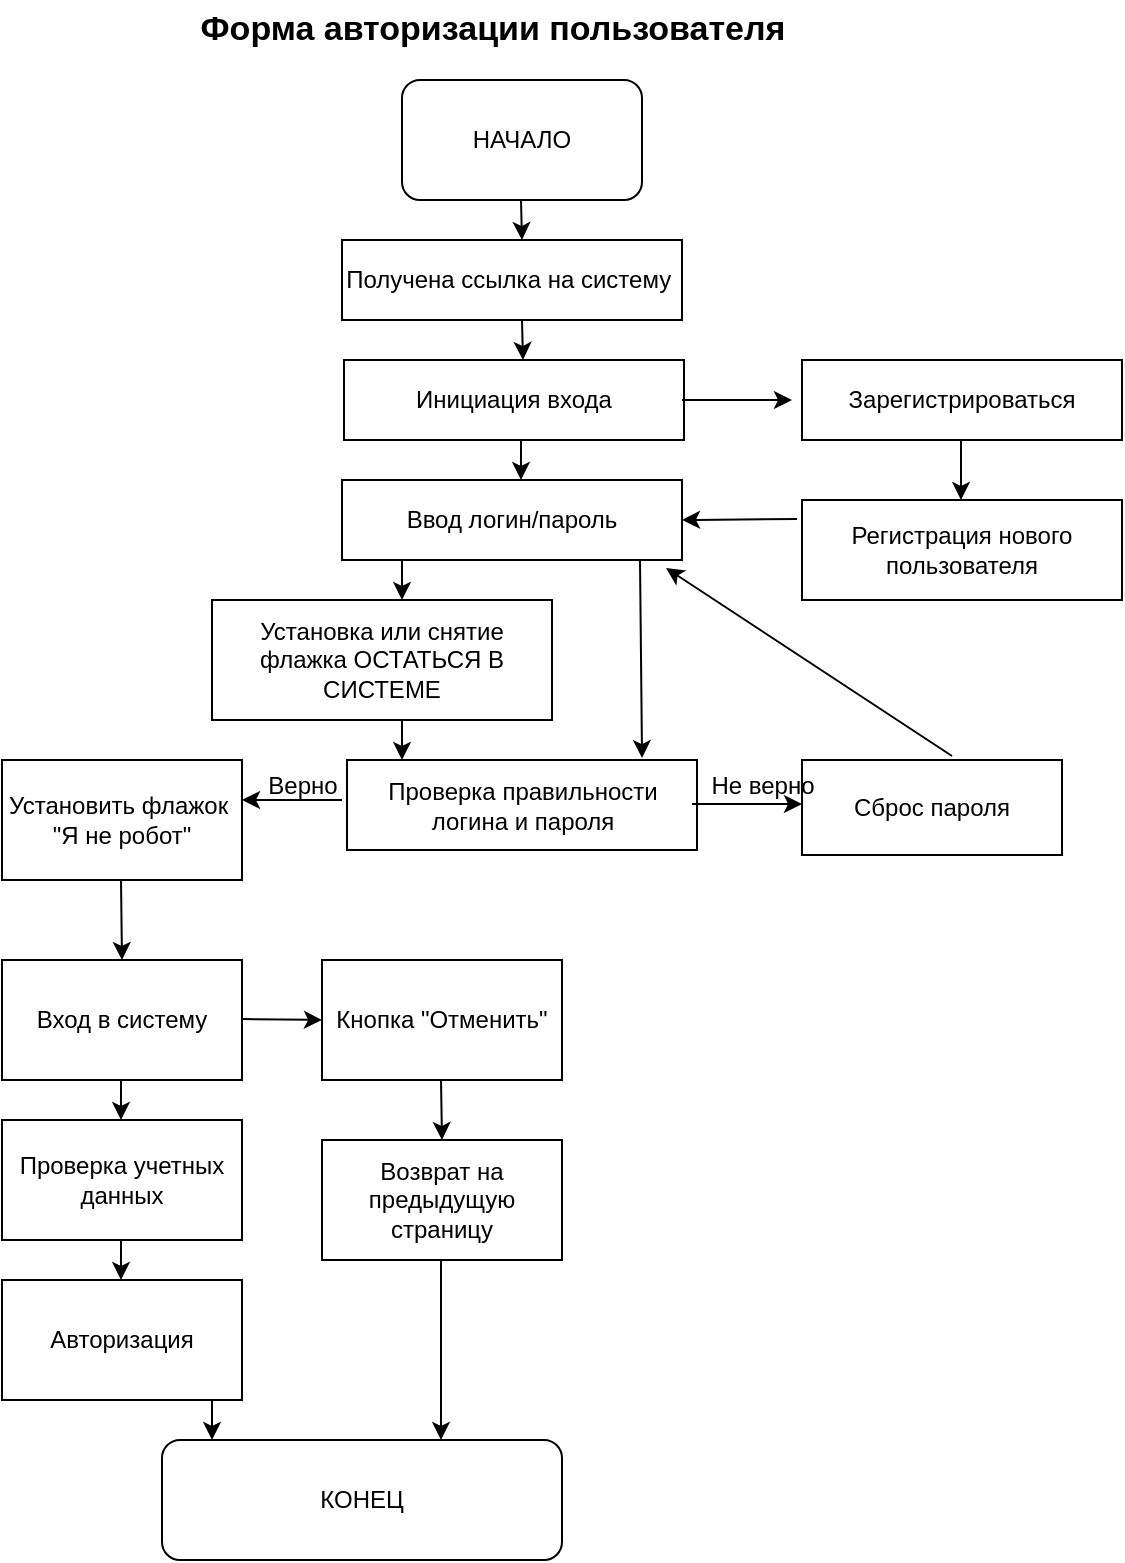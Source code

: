 <mxfile version="22.0.4" type="device">
  <diagram name="Page-1" id="74e2e168-ea6b-b213-b513-2b3c1d86103e">
    <mxGraphModel dx="1072" dy="479" grid="1" gridSize="10" guides="1" tooltips="1" connect="1" arrows="1" fold="1" page="1" pageScale="1" pageWidth="1100" pageHeight="850" background="none" math="0" shadow="0">
      <root>
        <mxCell id="0" />
        <mxCell id="1" parent="0" />
        <mxCell id="kYB5Jxq1olhr4V_9KQuR-1" value="НАЧАЛО" style="rounded=1;whiteSpace=wrap;html=1;" parent="1" vertex="1">
          <mxGeometry x="360" y="40" width="120" height="60" as="geometry" />
        </mxCell>
        <mxCell id="kYB5Jxq1olhr4V_9KQuR-2" value="" style="endArrow=classic;html=1;rounded=0;" parent="1" edge="1">
          <mxGeometry width="50" height="50" relative="1" as="geometry">
            <mxPoint x="419.5" y="100" as="sourcePoint" />
            <mxPoint x="420" y="120" as="targetPoint" />
          </mxGeometry>
        </mxCell>
        <mxCell id="kYB5Jxq1olhr4V_9KQuR-3" value="Получена ссылка на систему&amp;nbsp;" style="rounded=0;whiteSpace=wrap;html=1;" parent="1" vertex="1">
          <mxGeometry x="330" y="120" width="170" height="40" as="geometry" />
        </mxCell>
        <mxCell id="kYB5Jxq1olhr4V_9KQuR-9" value="Инициация входа" style="rounded=0;whiteSpace=wrap;html=1;" parent="1" vertex="1">
          <mxGeometry x="331" y="180" width="170" height="40" as="geometry" />
        </mxCell>
        <mxCell id="kYB5Jxq1olhr4V_9KQuR-10" value="Ввод логин/пароль" style="rounded=0;whiteSpace=wrap;html=1;" parent="1" vertex="1">
          <mxGeometry x="330" y="240" width="170" height="40" as="geometry" />
        </mxCell>
        <mxCell id="kYB5Jxq1olhr4V_9KQuR-18" value="" style="endArrow=classic;html=1;rounded=0;" parent="1" edge="1">
          <mxGeometry width="50" height="50" relative="1" as="geometry">
            <mxPoint x="419.5" y="220" as="sourcePoint" />
            <mxPoint x="419.5" y="240" as="targetPoint" />
          </mxGeometry>
        </mxCell>
        <mxCell id="kYB5Jxq1olhr4V_9KQuR-23" value="" style="endArrow=classic;html=1;rounded=0;entryX=0.843;entryY=-0.022;entryDx=0;entryDy=0;entryPerimeter=0;" parent="1" target="EJgAMB_6fFykSDVaJmyc-7" edge="1">
          <mxGeometry width="50" height="50" relative="1" as="geometry">
            <mxPoint x="479" y="280" as="sourcePoint" />
            <mxPoint x="480" y="370" as="targetPoint" />
          </mxGeometry>
        </mxCell>
        <mxCell id="kYB5Jxq1olhr4V_9KQuR-30" value="" style="endArrow=classic;html=1;rounded=0;" parent="1" edge="1">
          <mxGeometry width="50" height="50" relative="1" as="geometry">
            <mxPoint x="330" y="400" as="sourcePoint" />
            <mxPoint x="280" y="400" as="targetPoint" />
          </mxGeometry>
        </mxCell>
        <mxCell id="kYB5Jxq1olhr4V_9KQuR-42" value="Установка или снятие флажка ОСТАТЬСЯ В СИСТЕМЕ" style="rounded=0;whiteSpace=wrap;html=1;" parent="1" vertex="1">
          <mxGeometry x="265" y="300" width="170" height="60" as="geometry" />
        </mxCell>
        <mxCell id="kYB5Jxq1olhr4V_9KQuR-45" value="Установить флажок&amp;nbsp; &quot;Я не робот&quot;" style="rounded=0;whiteSpace=wrap;html=1;" parent="1" vertex="1">
          <mxGeometry x="160" y="380" width="120" height="60" as="geometry" />
        </mxCell>
        <mxCell id="kYB5Jxq1olhr4V_9KQuR-46" value="" style="endArrow=classic;html=1;rounded=0;" parent="1" edge="1">
          <mxGeometry width="50" height="50" relative="1" as="geometry">
            <mxPoint x="219.5" y="440" as="sourcePoint" />
            <mxPoint x="220" y="480" as="targetPoint" />
          </mxGeometry>
        </mxCell>
        <mxCell id="kYB5Jxq1olhr4V_9KQuR-47" value="Вход в систему" style="rounded=0;whiteSpace=wrap;html=1;" parent="1" vertex="1">
          <mxGeometry x="160" y="480" width="120" height="60" as="geometry" />
        </mxCell>
        <mxCell id="kYB5Jxq1olhr4V_9KQuR-54" value="Кнопка &quot;Отменить&quot;" style="rounded=0;whiteSpace=wrap;html=1;" parent="1" vertex="1">
          <mxGeometry x="320" y="480" width="120" height="60" as="geometry" />
        </mxCell>
        <mxCell id="kYB5Jxq1olhr4V_9KQuR-55" value="Регистрация нового пользователя" style="rounded=0;whiteSpace=wrap;html=1;" parent="1" vertex="1">
          <mxGeometry x="560" y="250" width="160" height="50" as="geometry" />
        </mxCell>
        <mxCell id="kYB5Jxq1olhr4V_9KQuR-65" value="Сброс пароля" style="rounded=0;whiteSpace=wrap;html=1;" parent="1" vertex="1">
          <mxGeometry x="560" y="380" width="130" height="47.5" as="geometry" />
        </mxCell>
        <mxCell id="kYB5Jxq1olhr4V_9KQuR-69" value="Проверка учетных данных" style="rounded=0;whiteSpace=wrap;html=1;" parent="1" vertex="1">
          <mxGeometry x="160" y="560" width="120" height="60" as="geometry" />
        </mxCell>
        <mxCell id="kYB5Jxq1olhr4V_9KQuR-72" value="Авторизация" style="rounded=0;whiteSpace=wrap;html=1;" parent="1" vertex="1">
          <mxGeometry x="160" y="640" width="120" height="60" as="geometry" />
        </mxCell>
        <mxCell id="EJgAMB_6fFykSDVaJmyc-1" value="Форма авторизации пользователя" style="text;html=1;align=center;verticalAlign=middle;resizable=0;points=[];autosize=1;strokeColor=none;fillColor=none;fontStyle=1;fontSize=17;" parent="1" vertex="1">
          <mxGeometry x="245" width="320" height="30" as="geometry" />
        </mxCell>
        <mxCell id="EJgAMB_6fFykSDVaJmyc-2" value="" style="endArrow=classic;html=1;rounded=0;" parent="1" edge="1">
          <mxGeometry width="50" height="50" relative="1" as="geometry">
            <mxPoint x="420" y="160" as="sourcePoint" />
            <mxPoint x="420.5" y="180" as="targetPoint" />
          </mxGeometry>
        </mxCell>
        <mxCell id="EJgAMB_6fFykSDVaJmyc-4" value="" style="endArrow=classic;html=1;rounded=0;" parent="1" edge="1">
          <mxGeometry width="50" height="50" relative="1" as="geometry">
            <mxPoint x="360" y="280" as="sourcePoint" />
            <mxPoint x="360" y="300" as="targetPoint" />
          </mxGeometry>
        </mxCell>
        <mxCell id="EJgAMB_6fFykSDVaJmyc-6" value="" style="endArrow=classic;html=1;rounded=0;" parent="1" edge="1">
          <mxGeometry width="50" height="50" relative="1" as="geometry">
            <mxPoint x="360" y="360" as="sourcePoint" />
            <mxPoint x="360" y="380" as="targetPoint" />
          </mxGeometry>
        </mxCell>
        <mxCell id="EJgAMB_6fFykSDVaJmyc-7" value="Проверка правильности логина и пароля" style="rounded=0;whiteSpace=wrap;html=1;" parent="1" vertex="1">
          <mxGeometry x="332.5" y="380" width="175" height="45" as="geometry" />
        </mxCell>
        <mxCell id="EJgAMB_6fFykSDVaJmyc-8" value="Верно" style="text;html=1;align=center;verticalAlign=middle;resizable=0;points=[];autosize=1;strokeColor=none;fillColor=none;" parent="1" vertex="1">
          <mxGeometry x="280" y="378" width="60" height="30" as="geometry" />
        </mxCell>
        <mxCell id="EJgAMB_6fFykSDVaJmyc-12" value="" style="endArrow=classic;html=1;rounded=0;" parent="1" edge="1">
          <mxGeometry width="50" height="50" relative="1" as="geometry">
            <mxPoint x="500" y="200" as="sourcePoint" />
            <mxPoint x="555" y="200" as="targetPoint" />
          </mxGeometry>
        </mxCell>
        <mxCell id="EJgAMB_6fFykSDVaJmyc-13" value="Зарегистрироваться" style="rounded=0;whiteSpace=wrap;html=1;" parent="1" vertex="1">
          <mxGeometry x="560" y="180" width="160" height="40" as="geometry" />
        </mxCell>
        <mxCell id="EJgAMB_6fFykSDVaJmyc-14" value="" style="endArrow=classic;html=1;rounded=0;" parent="1" edge="1">
          <mxGeometry width="50" height="50" relative="1" as="geometry">
            <mxPoint x="639.5" y="220" as="sourcePoint" />
            <mxPoint x="639.5" y="250" as="targetPoint" />
          </mxGeometry>
        </mxCell>
        <mxCell id="EJgAMB_6fFykSDVaJmyc-15" value="" style="endArrow=classic;html=1;rounded=0;entryX=1;entryY=0.5;entryDx=0;entryDy=0;" parent="1" target="kYB5Jxq1olhr4V_9KQuR-10" edge="1">
          <mxGeometry width="50" height="50" relative="1" as="geometry">
            <mxPoint x="557.5" y="259.5" as="sourcePoint" />
            <mxPoint x="507.5" y="259.5" as="targetPoint" />
          </mxGeometry>
        </mxCell>
        <mxCell id="EJgAMB_6fFykSDVaJmyc-17" value="" style="endArrow=classic;html=1;rounded=0;" parent="1" edge="1">
          <mxGeometry width="50" height="50" relative="1" as="geometry">
            <mxPoint x="505" y="402" as="sourcePoint" />
            <mxPoint x="560" y="402" as="targetPoint" />
          </mxGeometry>
        </mxCell>
        <mxCell id="EJgAMB_6fFykSDVaJmyc-18" value="Не верно" style="text;html=1;align=center;verticalAlign=middle;resizable=0;points=[];autosize=1;strokeColor=none;fillColor=none;" parent="1" vertex="1">
          <mxGeometry x="500" y="378" width="80" height="30" as="geometry" />
        </mxCell>
        <mxCell id="EJgAMB_6fFykSDVaJmyc-19" value="" style="endArrow=classic;html=1;rounded=0;entryX=0.953;entryY=1.1;entryDx=0;entryDy=0;entryPerimeter=0;" parent="1" target="kYB5Jxq1olhr4V_9KQuR-10" edge="1">
          <mxGeometry width="50" height="50" relative="1" as="geometry">
            <mxPoint x="635" y="378" as="sourcePoint" />
            <mxPoint x="585" y="328" as="targetPoint" />
          </mxGeometry>
        </mxCell>
        <mxCell id="EJgAMB_6fFykSDVaJmyc-21" value="" style="endArrow=classic;html=1;rounded=0;" parent="1" edge="1">
          <mxGeometry width="50" height="50" relative="1" as="geometry">
            <mxPoint x="219.5" y="540" as="sourcePoint" />
            <mxPoint x="219.5" y="560" as="targetPoint" />
          </mxGeometry>
        </mxCell>
        <mxCell id="EJgAMB_6fFykSDVaJmyc-22" value="" style="endArrow=classic;html=1;rounded=0;" parent="1" edge="1">
          <mxGeometry width="50" height="50" relative="1" as="geometry">
            <mxPoint x="219.5" y="620" as="sourcePoint" />
            <mxPoint x="219.5" y="640" as="targetPoint" />
          </mxGeometry>
        </mxCell>
        <mxCell id="EJgAMB_6fFykSDVaJmyc-23" value="" style="endArrow=classic;html=1;rounded=0;entryX=0;entryY=0.5;entryDx=0;entryDy=0;" parent="1" target="kYB5Jxq1olhr4V_9KQuR-54" edge="1">
          <mxGeometry width="50" height="50" relative="1" as="geometry">
            <mxPoint x="280" y="509.5" as="sourcePoint" />
            <mxPoint x="310" y="510" as="targetPoint" />
          </mxGeometry>
        </mxCell>
        <mxCell id="EJgAMB_6fFykSDVaJmyc-24" value="" style="endArrow=classic;html=1;rounded=0;" parent="1" edge="1">
          <mxGeometry width="50" height="50" relative="1" as="geometry">
            <mxPoint x="379.5" y="540" as="sourcePoint" />
            <mxPoint x="380" y="570" as="targetPoint" />
          </mxGeometry>
        </mxCell>
        <mxCell id="EJgAMB_6fFykSDVaJmyc-25" value="Возврат на предыдущую страницу" style="rounded=0;whiteSpace=wrap;html=1;" parent="1" vertex="1">
          <mxGeometry x="320" y="570" width="120" height="60" as="geometry" />
        </mxCell>
        <mxCell id="EJgAMB_6fFykSDVaJmyc-26" value="" style="endArrow=classic;html=1;rounded=0;" parent="1" edge="1">
          <mxGeometry width="50" height="50" relative="1" as="geometry">
            <mxPoint x="379.5" y="630" as="sourcePoint" />
            <mxPoint x="379.5" y="720" as="targetPoint" />
          </mxGeometry>
        </mxCell>
        <mxCell id="EJgAMB_6fFykSDVaJmyc-27" value="КОНЕЦ" style="rounded=1;whiteSpace=wrap;html=1;" parent="1" vertex="1">
          <mxGeometry x="240" y="720" width="200" height="60" as="geometry" />
        </mxCell>
        <mxCell id="n3I2Ictvp9wOXJTctNdR-1" value="" style="endArrow=classic;html=1;rounded=0;" edge="1" parent="1">
          <mxGeometry width="50" height="50" relative="1" as="geometry">
            <mxPoint x="265" y="700" as="sourcePoint" />
            <mxPoint x="265" y="720" as="targetPoint" />
          </mxGeometry>
        </mxCell>
      </root>
    </mxGraphModel>
  </diagram>
</mxfile>
